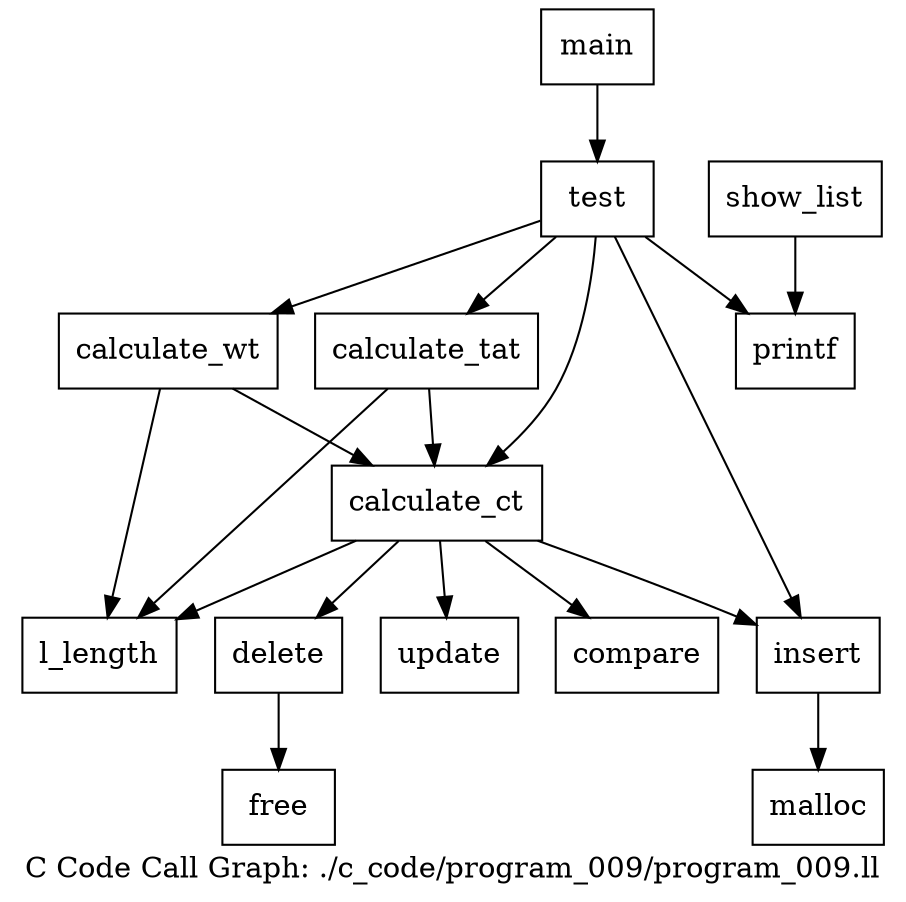 digraph "C Code Call Graph: ./c_code/program_009/program_009.ll" {
	label="C Code Call Graph: ./c_code/program_009/program_009.ll";

	Node0x560827c81bd0 [shape=record,label="{insert}"];
	Node0x560827c81bd0 -> Node0x560827c912d0;
	Node0x560827c912d0 [shape=record,label="{malloc}"];
	Node0x560827c8d6d0 [shape=record,label="{delete}"];
	Node0x560827c8d6d0 -> Node0x560827c8da60;
	Node0x560827c8da60 [shape=record,label="{free}"];
	Node0x560827c8db10 [shape=record,label="{show_list}"];
	Node0x560827c8db10 -> Node0x560827c96370;
	Node0x560827c96370 [shape=record,label="{printf}"];
	Node0x560827c96420 [shape=record,label="{l_length}"];
	Node0x560827c964a0 [shape=record,label="{update}"];
	Node0x560827c96520 [shape=record,label="{compare}"];
	Node0x560827c96830 [shape=record,label="{calculate_ct}"];
	Node0x560827c96830 -> Node0x560827c96420;
	Node0x560827c96830 -> Node0x560827c81bd0;
	Node0x560827c96830 -> Node0x560827c96520;
	Node0x560827c96830 -> Node0x560827c964a0;
	Node0x560827c96830 -> Node0x560827c8d6d0;
	Node0x560827c968e0 [shape=record,label="{calculate_tat}"];
	Node0x560827c968e0 -> Node0x560827c96420;
	Node0x560827c968e0 -> Node0x560827c96830;
	Node0x560827c96960 [shape=record,label="{calculate_wt}"];
	Node0x560827c96960 -> Node0x560827c96420;
	Node0x560827c96960 -> Node0x560827c96830;
	Node0x560827c969e0 [shape=record,label="{main}"];
	Node0x560827c969e0 -> Node0x560827c96a60;
	Node0x560827c96a60 [shape=record,label="{test}"];
	Node0x560827c96a60 -> Node0x560827c81bd0;
	Node0x560827c96a60 -> Node0x560827c96370;
	Node0x560827c96a60 -> Node0x560827c96960;
	Node0x560827c96a60 -> Node0x560827c968e0;
	Node0x560827c96a60 -> Node0x560827c96830;
}
